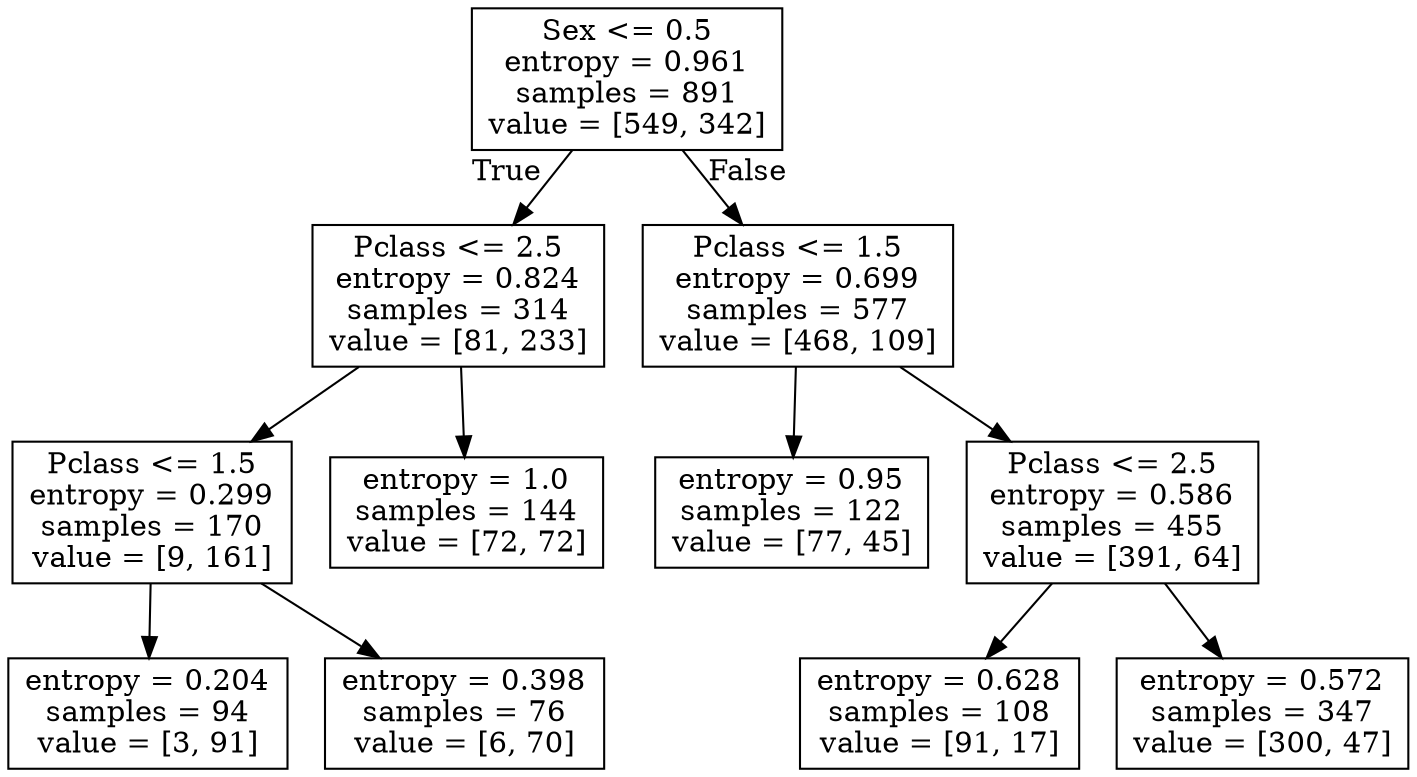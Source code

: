 digraph Tree {
node [shape=box] ;
0 [label="Sex <= 0.5\nentropy = 0.961\nsamples = 891\nvalue = [549, 342]"] ;
1 [label="Pclass <= 2.5\nentropy = 0.824\nsamples = 314\nvalue = [81, 233]"] ;
0 -> 1 [labeldistance=2.5, labelangle=45, headlabel="True"] ;
2 [label="Pclass <= 1.5\nentropy = 0.299\nsamples = 170\nvalue = [9, 161]"] ;
1 -> 2 ;
3 [label="entropy = 0.204\nsamples = 94\nvalue = [3, 91]"] ;
2 -> 3 ;
4 [label="entropy = 0.398\nsamples = 76\nvalue = [6, 70]"] ;
2 -> 4 ;
5 [label="entropy = 1.0\nsamples = 144\nvalue = [72, 72]"] ;
1 -> 5 ;
6 [label="Pclass <= 1.5\nentropy = 0.699\nsamples = 577\nvalue = [468, 109]"] ;
0 -> 6 [labeldistance=2.5, labelangle=-45, headlabel="False"] ;
7 [label="entropy = 0.95\nsamples = 122\nvalue = [77, 45]"] ;
6 -> 7 ;
8 [label="Pclass <= 2.5\nentropy = 0.586\nsamples = 455\nvalue = [391, 64]"] ;
6 -> 8 ;
9 [label="entropy = 0.628\nsamples = 108\nvalue = [91, 17]"] ;
8 -> 9 ;
10 [label="entropy = 0.572\nsamples = 347\nvalue = [300, 47]"] ;
8 -> 10 ;
}